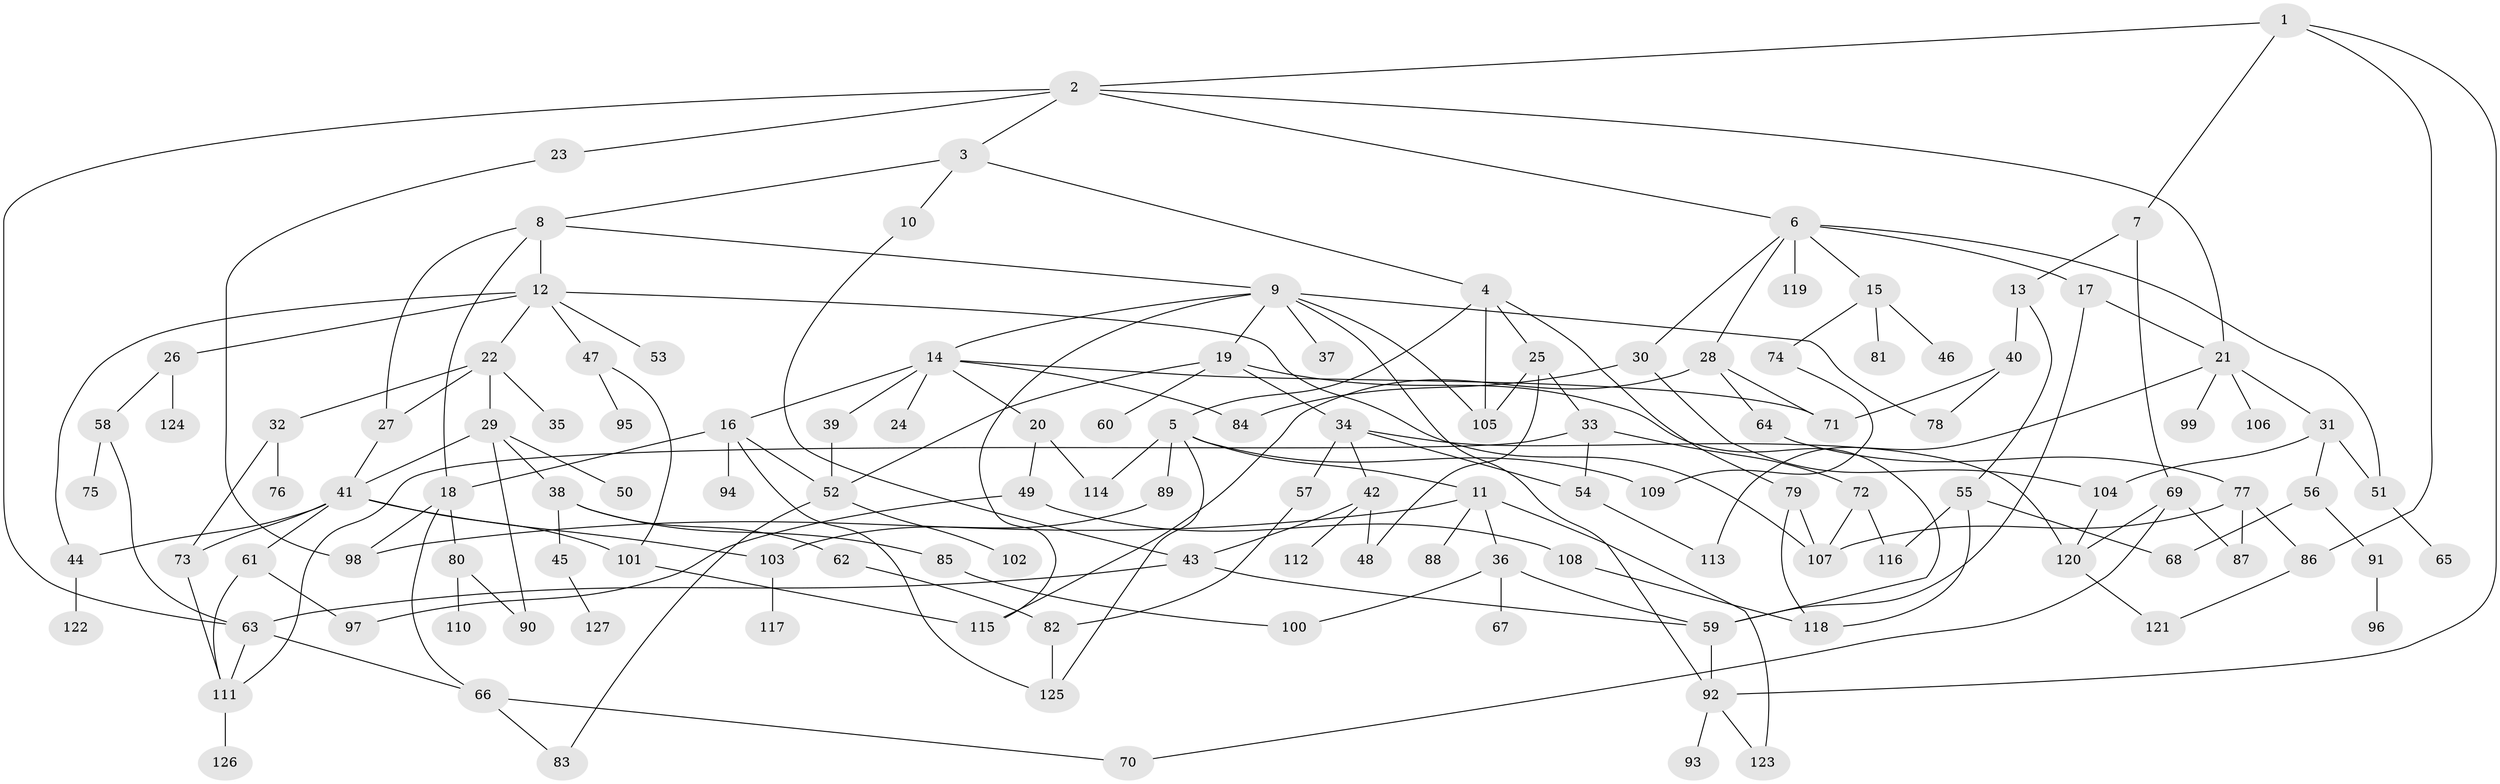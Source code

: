 // coarse degree distribution, {5: 0.15384615384615385, 8: 0.10256410256410256, 6: 0.10256410256410256, 9: 0.02564102564102564, 4: 0.20512820512820512, 3: 0.15384615384615385, 1: 0.07692307692307693, 2: 0.1282051282051282, 7: 0.05128205128205128}
// Generated by graph-tools (version 1.1) at 2025/36/03/04/25 23:36:09]
// undirected, 127 vertices, 186 edges
graph export_dot {
  node [color=gray90,style=filled];
  1;
  2;
  3;
  4;
  5;
  6;
  7;
  8;
  9;
  10;
  11;
  12;
  13;
  14;
  15;
  16;
  17;
  18;
  19;
  20;
  21;
  22;
  23;
  24;
  25;
  26;
  27;
  28;
  29;
  30;
  31;
  32;
  33;
  34;
  35;
  36;
  37;
  38;
  39;
  40;
  41;
  42;
  43;
  44;
  45;
  46;
  47;
  48;
  49;
  50;
  51;
  52;
  53;
  54;
  55;
  56;
  57;
  58;
  59;
  60;
  61;
  62;
  63;
  64;
  65;
  66;
  67;
  68;
  69;
  70;
  71;
  72;
  73;
  74;
  75;
  76;
  77;
  78;
  79;
  80;
  81;
  82;
  83;
  84;
  85;
  86;
  87;
  88;
  89;
  90;
  91;
  92;
  93;
  94;
  95;
  96;
  97;
  98;
  99;
  100;
  101;
  102;
  103;
  104;
  105;
  106;
  107;
  108;
  109;
  110;
  111;
  112;
  113;
  114;
  115;
  116;
  117;
  118;
  119;
  120;
  121;
  122;
  123;
  124;
  125;
  126;
  127;
  1 -- 2;
  1 -- 7;
  1 -- 92;
  1 -- 86;
  2 -- 3;
  2 -- 6;
  2 -- 21;
  2 -- 23;
  2 -- 63;
  3 -- 4;
  3 -- 8;
  3 -- 10;
  4 -- 5;
  4 -- 25;
  4 -- 79;
  4 -- 105;
  5 -- 11;
  5 -- 89;
  5 -- 114;
  5 -- 109;
  5 -- 125;
  6 -- 15;
  6 -- 17;
  6 -- 28;
  6 -- 30;
  6 -- 119;
  6 -- 51;
  7 -- 13;
  7 -- 69;
  8 -- 9;
  8 -- 12;
  8 -- 18;
  8 -- 27;
  9 -- 14;
  9 -- 19;
  9 -- 37;
  9 -- 78;
  9 -- 105;
  9 -- 92;
  9 -- 115;
  10 -- 43;
  11 -- 36;
  11 -- 88;
  11 -- 98;
  11 -- 123;
  12 -- 22;
  12 -- 26;
  12 -- 47;
  12 -- 53;
  12 -- 44;
  12 -- 107;
  13 -- 40;
  13 -- 55;
  14 -- 16;
  14 -- 20;
  14 -- 24;
  14 -- 39;
  14 -- 71;
  14 -- 84;
  15 -- 46;
  15 -- 74;
  15 -- 81;
  16 -- 94;
  16 -- 52;
  16 -- 125;
  16 -- 18;
  17 -- 59;
  17 -- 21;
  18 -- 66;
  18 -- 80;
  18 -- 98;
  19 -- 34;
  19 -- 60;
  19 -- 52;
  19 -- 59;
  20 -- 49;
  20 -- 114;
  21 -- 31;
  21 -- 99;
  21 -- 106;
  21 -- 113;
  22 -- 29;
  22 -- 32;
  22 -- 35;
  22 -- 27;
  23 -- 98;
  25 -- 33;
  25 -- 48;
  25 -- 105;
  26 -- 58;
  26 -- 124;
  27 -- 41;
  28 -- 64;
  28 -- 115;
  28 -- 71;
  29 -- 38;
  29 -- 50;
  29 -- 41;
  29 -- 90;
  30 -- 84;
  30 -- 104;
  31 -- 51;
  31 -- 56;
  31 -- 104;
  32 -- 73;
  32 -- 76;
  33 -- 72;
  33 -- 111;
  33 -- 54;
  34 -- 42;
  34 -- 54;
  34 -- 57;
  34 -- 120;
  36 -- 59;
  36 -- 67;
  36 -- 100;
  38 -- 45;
  38 -- 62;
  38 -- 85;
  39 -- 52;
  40 -- 78;
  40 -- 71;
  41 -- 44;
  41 -- 61;
  41 -- 103;
  41 -- 73;
  41 -- 101;
  42 -- 112;
  42 -- 48;
  42 -- 43;
  43 -- 59;
  43 -- 63;
  44 -- 122;
  45 -- 127;
  47 -- 95;
  47 -- 101;
  49 -- 97;
  49 -- 108;
  51 -- 65;
  52 -- 102;
  52 -- 83;
  54 -- 113;
  55 -- 68;
  55 -- 116;
  55 -- 118;
  56 -- 91;
  56 -- 68;
  57 -- 82;
  58 -- 63;
  58 -- 75;
  59 -- 92;
  61 -- 111;
  61 -- 97;
  62 -- 82;
  63 -- 66;
  63 -- 111;
  64 -- 77;
  66 -- 83;
  66 -- 70;
  69 -- 70;
  69 -- 87;
  69 -- 120;
  72 -- 116;
  72 -- 107;
  73 -- 111;
  74 -- 109;
  77 -- 86;
  77 -- 87;
  77 -- 107;
  79 -- 118;
  79 -- 107;
  80 -- 90;
  80 -- 110;
  82 -- 125;
  85 -- 100;
  86 -- 121;
  89 -- 103;
  91 -- 96;
  92 -- 93;
  92 -- 123;
  101 -- 115;
  103 -- 117;
  104 -- 120;
  108 -- 118;
  111 -- 126;
  120 -- 121;
}
